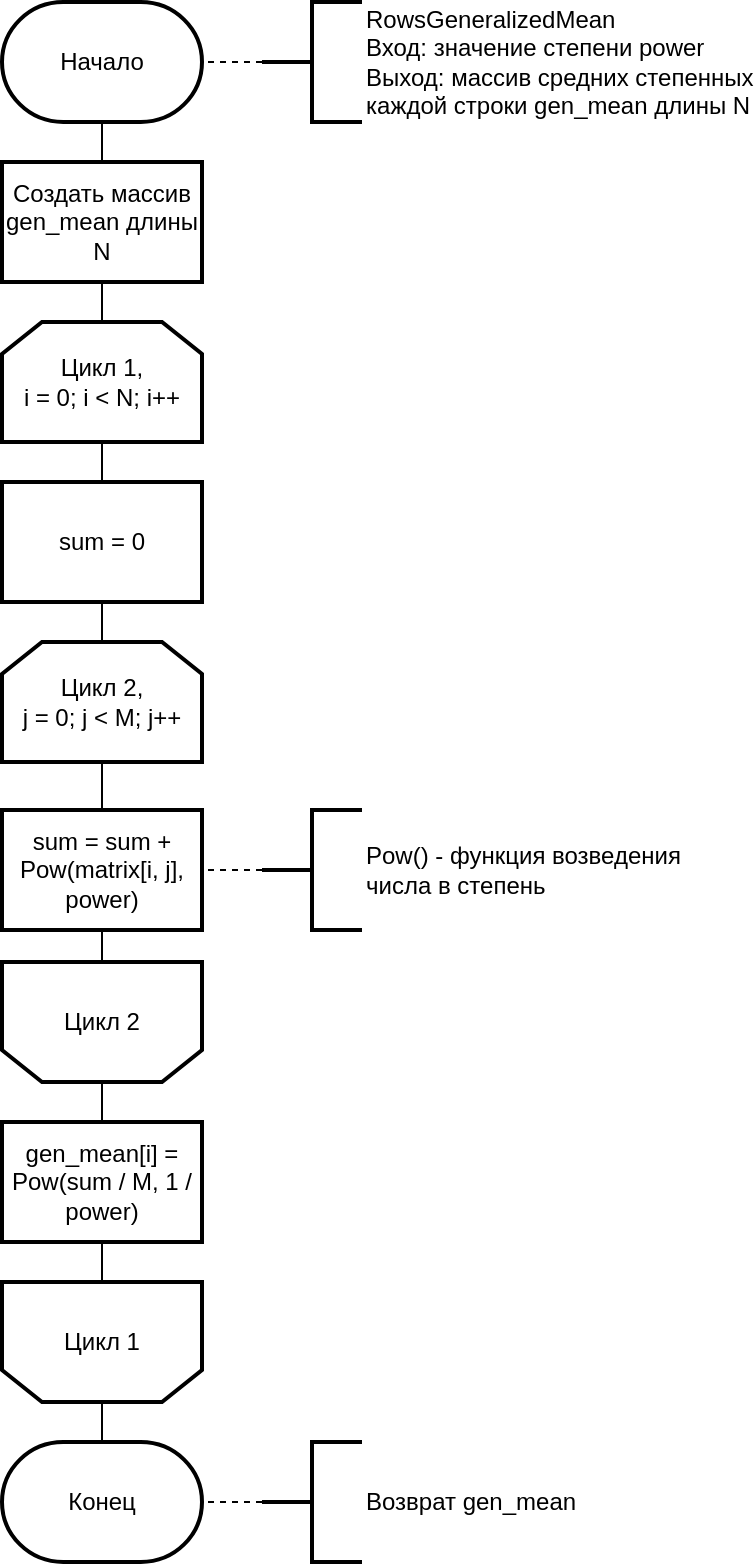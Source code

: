 <mxfile version="15.4.0" type="device" pages="2"><diagram id="skpnfAq21YsmbowS5wPJ" name="Standart"><mxGraphModel dx="1024" dy="592" grid="1" gridSize="10" guides="1" tooltips="1" connect="1" arrows="1" fold="1" page="1" pageScale="1" pageWidth="1169" pageHeight="827" math="0" shadow="0"><root><mxCell id="l60IrE2TjQOW7Mh9ruJJ-0"/><mxCell id="l60IrE2TjQOW7Mh9ruJJ-1" parent="l60IrE2TjQOW7Mh9ruJJ-0"/><mxCell id="nUrL85nfX4Gn_EHH0Yvd-1" style="edgeStyle=orthogonalEdgeStyle;rounded=0;orthogonalLoop=1;jettySize=auto;html=1;exitX=0.5;exitY=1;exitDx=0;exitDy=0;exitPerimeter=0;entryX=0.5;entryY=0;entryDx=0;entryDy=0;endArrow=none;endFill=0;" parent="l60IrE2TjQOW7Mh9ruJJ-1" source="wOQs_mWO11L1iN23nExG-0" target="nUrL85nfX4Gn_EHH0Yvd-0" edge="1"><mxGeometry relative="1" as="geometry"/></mxCell><mxCell id="wOQs_mWO11L1iN23nExG-0" value="Начало" style="strokeWidth=2;html=1;shape=mxgraph.flowchart.terminator;whiteSpace=wrap;" parent="l60IrE2TjQOW7Mh9ruJJ-1" vertex="1"><mxGeometry x="480" y="20" width="100" height="60" as="geometry"/></mxCell><mxCell id="wOQs_mWO11L1iN23nExG-5" style="edgeStyle=orthogonalEdgeStyle;rounded=0;orthogonalLoop=1;jettySize=auto;html=1;exitX=0.5;exitY=1;exitDx=0;exitDy=0;exitPerimeter=0;entryX=0.5;entryY=0;entryDx=0;entryDy=0;endArrow=none;endFill=0;" parent="l60IrE2TjQOW7Mh9ruJJ-1" target="wOQs_mWO11L1iN23nExG-4" edge="1"><mxGeometry relative="1" as="geometry"><mxPoint x="530" y="240" as="sourcePoint"/></mxGeometry></mxCell><mxCell id="wOQs_mWO11L1iN23nExG-8" style="edgeStyle=orthogonalEdgeStyle;rounded=0;orthogonalLoop=1;jettySize=auto;html=1;exitX=0.5;exitY=1;exitDx=0;exitDy=0;exitPerimeter=0;entryX=0.5;entryY=0;entryDx=0;entryDy=0;endArrow=none;endFill=0;" parent="l60IrE2TjQOW7Mh9ruJJ-1" target="wOQs_mWO11L1iN23nExG-7" edge="1"><mxGeometry relative="1" as="geometry"><mxPoint x="530" y="400" as="sourcePoint"/></mxGeometry></mxCell><mxCell id="wOQs_mWO11L1iN23nExG-6" style="edgeStyle=orthogonalEdgeStyle;rounded=0;orthogonalLoop=1;jettySize=auto;html=1;exitX=0.5;exitY=1;exitDx=0;exitDy=0;entryX=0.5;entryY=0;entryDx=0;entryDy=0;entryPerimeter=0;endArrow=none;endFill=0;" parent="l60IrE2TjQOW7Mh9ruJJ-1" source="wOQs_mWO11L1iN23nExG-4" edge="1"><mxGeometry relative="1" as="geometry"><mxPoint x="530" y="340" as="targetPoint"/></mxGeometry></mxCell><mxCell id="wOQs_mWO11L1iN23nExG-4" value="sum = 0" style="rounded=0;whiteSpace=wrap;html=1;absoluteArcSize=1;arcSize=14;strokeWidth=2;" parent="l60IrE2TjQOW7Mh9ruJJ-1" vertex="1"><mxGeometry x="480" y="260" width="100" height="60" as="geometry"/></mxCell><mxCell id="wOQs_mWO11L1iN23nExG-10" style="edgeStyle=orthogonalEdgeStyle;rounded=0;orthogonalLoop=1;jettySize=auto;html=1;exitX=0.5;exitY=1;exitDx=0;exitDy=0;entryX=0.5;entryY=1;entryDx=0;entryDy=0;entryPerimeter=0;endArrow=none;endFill=0;" parent="l60IrE2TjQOW7Mh9ruJJ-1" source="wOQs_mWO11L1iN23nExG-7" edge="1"><mxGeometry relative="1" as="geometry"><mxPoint x="530" y="500" as="targetPoint"/></mxGeometry></mxCell><mxCell id="wOQs_mWO11L1iN23nExG-7" value="sum = sum + Pow(matrix[i, j], power)" style="rounded=0;whiteSpace=wrap;html=1;absoluteArcSize=1;arcSize=14;strokeWidth=2;" parent="l60IrE2TjQOW7Mh9ruJJ-1" vertex="1"><mxGeometry x="480" y="424" width="100" height="60" as="geometry"/></mxCell><mxCell id="wOQs_mWO11L1iN23nExG-12" style="edgeStyle=orthogonalEdgeStyle;rounded=0;orthogonalLoop=1;jettySize=auto;html=1;exitX=0.5;exitY=0;exitDx=0;exitDy=0;exitPerimeter=0;entryX=0.5;entryY=0;entryDx=0;entryDy=0;endArrow=none;endFill=0;" parent="l60IrE2TjQOW7Mh9ruJJ-1" target="wOQs_mWO11L1iN23nExG-11" edge="1"><mxGeometry relative="1" as="geometry"><mxPoint x="530" y="560" as="sourcePoint"/></mxGeometry></mxCell><mxCell id="wOQs_mWO11L1iN23nExG-14" style="edgeStyle=orthogonalEdgeStyle;rounded=0;orthogonalLoop=1;jettySize=auto;html=1;exitX=0.5;exitY=1;exitDx=0;exitDy=0;entryX=0.5;entryY=1;entryDx=0;entryDy=0;entryPerimeter=0;endArrow=none;endFill=0;" parent="l60IrE2TjQOW7Mh9ruJJ-1" source="wOQs_mWO11L1iN23nExG-11" edge="1"><mxGeometry relative="1" as="geometry"><mxPoint x="530" y="660" as="targetPoint"/></mxGeometry></mxCell><mxCell id="wOQs_mWO11L1iN23nExG-11" value="gen_mean[i] = Pow(sum / M, 1 / power)" style="rounded=0;whiteSpace=wrap;html=1;absoluteArcSize=1;arcSize=14;strokeWidth=2;" parent="l60IrE2TjQOW7Mh9ruJJ-1" vertex="1"><mxGeometry x="480" y="580" width="100" height="60" as="geometry"/></mxCell><mxCell id="wOQs_mWO11L1iN23nExG-16" style="edgeStyle=orthogonalEdgeStyle;rounded=0;orthogonalLoop=1;jettySize=auto;html=1;exitX=0.5;exitY=0;exitDx=0;exitDy=0;exitPerimeter=0;entryX=0.5;entryY=0;entryDx=0;entryDy=0;entryPerimeter=0;endArrow=none;endFill=0;" parent="l60IrE2TjQOW7Mh9ruJJ-1" target="wOQs_mWO11L1iN23nExG-15" edge="1"><mxGeometry relative="1" as="geometry"><mxPoint x="530" y="720" as="sourcePoint"/></mxGeometry></mxCell><mxCell id="wOQs_mWO11L1iN23nExG-15" value="Конец" style="strokeWidth=2;html=1;shape=mxgraph.flowchart.terminator;whiteSpace=wrap;" parent="l60IrE2TjQOW7Mh9ruJJ-1" vertex="1"><mxGeometry x="480" y="740" width="100" height="60" as="geometry"/></mxCell><mxCell id="wOQs_mWO11L1iN23nExG-18" style="edgeStyle=orthogonalEdgeStyle;rounded=0;orthogonalLoop=1;jettySize=auto;html=1;exitX=0;exitY=0.5;exitDx=0;exitDy=0;exitPerimeter=0;entryX=1;entryY=0.5;entryDx=0;entryDy=0;entryPerimeter=0;endArrow=none;endFill=0;dashed=1;" parent="l60IrE2TjQOW7Mh9ruJJ-1" source="wOQs_mWO11L1iN23nExG-17" target="wOQs_mWO11L1iN23nExG-0" edge="1"><mxGeometry relative="1" as="geometry"/></mxCell><mxCell id="wOQs_mWO11L1iN23nExG-17" value="RowsGeneralizedMean&lt;br&gt;Вход: значение степени power&lt;br&gt;Выход: массив средних степенных &lt;br&gt;каждой строки gen_mean длины N" style="strokeWidth=2;html=1;shape=mxgraph.flowchart.annotation_2;align=left;labelPosition=right;pointerEvents=1;rounded=0;" parent="l60IrE2TjQOW7Mh9ruJJ-1" vertex="1"><mxGeometry x="610" y="20" width="50" height="60" as="geometry"/></mxCell><mxCell id="wOQs_mWO11L1iN23nExG-20" style="edgeStyle=orthogonalEdgeStyle;rounded=0;orthogonalLoop=1;jettySize=auto;html=1;exitX=0;exitY=0.5;exitDx=0;exitDy=0;exitPerimeter=0;entryX=1;entryY=0.5;entryDx=0;entryDy=0;dashed=1;endArrow=none;endFill=0;" parent="l60IrE2TjQOW7Mh9ruJJ-1" source="wOQs_mWO11L1iN23nExG-19" target="wOQs_mWO11L1iN23nExG-7" edge="1"><mxGeometry relative="1" as="geometry"/></mxCell><mxCell id="wOQs_mWO11L1iN23nExG-19" value="Pow() - функция возведения &lt;br&gt;числа в степень" style="strokeWidth=2;html=1;shape=mxgraph.flowchart.annotation_2;align=left;labelPosition=right;pointerEvents=1;rounded=0;" parent="l60IrE2TjQOW7Mh9ruJJ-1" vertex="1"><mxGeometry x="610" y="424" width="50" height="60" as="geometry"/></mxCell><mxCell id="wOQs_mWO11L1iN23nExG-22" style="edgeStyle=orthogonalEdgeStyle;rounded=0;orthogonalLoop=1;jettySize=auto;html=1;exitX=0;exitY=0.5;exitDx=0;exitDy=0;exitPerimeter=0;entryX=1;entryY=0.5;entryDx=0;entryDy=0;entryPerimeter=0;dashed=1;endArrow=none;endFill=0;" parent="l60IrE2TjQOW7Mh9ruJJ-1" source="wOQs_mWO11L1iN23nExG-21" target="wOQs_mWO11L1iN23nExG-15" edge="1"><mxGeometry relative="1" as="geometry"/></mxCell><mxCell id="wOQs_mWO11L1iN23nExG-21" value="Возврат gen_mean" style="strokeWidth=2;html=1;shape=mxgraph.flowchart.annotation_2;align=left;labelPosition=right;pointerEvents=1;rounded=0;" parent="l60IrE2TjQOW7Mh9ruJJ-1" vertex="1"><mxGeometry x="610" y="740" width="50" height="60" as="geometry"/></mxCell><mxCell id="nUrL85nfX4Gn_EHH0Yvd-2" style="edgeStyle=orthogonalEdgeStyle;rounded=0;orthogonalLoop=1;jettySize=auto;html=1;exitX=0.5;exitY=1;exitDx=0;exitDy=0;entryX=0.5;entryY=0;entryDx=0;entryDy=0;entryPerimeter=0;endArrow=none;endFill=0;" parent="l60IrE2TjQOW7Mh9ruJJ-1" source="nUrL85nfX4Gn_EHH0Yvd-0" edge="1"><mxGeometry relative="1" as="geometry"><mxPoint x="530" y="180" as="targetPoint"/></mxGeometry></mxCell><mxCell id="nUrL85nfX4Gn_EHH0Yvd-0" value="Создать массив gen_mean длины N" style="rounded=0;whiteSpace=wrap;html=1;absoluteArcSize=1;arcSize=14;strokeWidth=2;" parent="l60IrE2TjQOW7Mh9ruJJ-1" vertex="1"><mxGeometry x="480" y="100" width="100" height="60" as="geometry"/></mxCell><mxCell id="NjgsALmmcZRoE7KbtQ8M-0" value="&lt;span&gt;Цикл 1,&lt;/span&gt;&lt;br&gt;&lt;span&gt;i = 0; i &amp;lt; N; i++&lt;/span&gt;" style="shape=loopLimit;whiteSpace=wrap;html=1;strokeWidth=2;" vertex="1" parent="l60IrE2TjQOW7Mh9ruJJ-1"><mxGeometry x="480" y="180" width="100" height="60" as="geometry"/></mxCell><mxCell id="NjgsALmmcZRoE7KbtQ8M-1" value="&lt;span&gt;Цикл 2,&lt;/span&gt;&lt;br&gt;&lt;span&gt;j = 0; j &amp;lt; M; j++&lt;/span&gt;" style="shape=loopLimit;whiteSpace=wrap;html=1;strokeWidth=2;" vertex="1" parent="l60IrE2TjQOW7Mh9ruJJ-1"><mxGeometry x="480" y="340" width="100" height="60" as="geometry"/></mxCell><mxCell id="NjgsALmmcZRoE7KbtQ8M-2" value="&lt;span&gt;Цикл 2&lt;/span&gt;" style="shape=loopLimit;whiteSpace=wrap;html=1;strokeWidth=2;flipV=1;" vertex="1" parent="l60IrE2TjQOW7Mh9ruJJ-1"><mxGeometry x="480" y="500" width="100" height="60" as="geometry"/></mxCell><mxCell id="NjgsALmmcZRoE7KbtQ8M-3" value="&lt;span&gt;Цикл 1&lt;/span&gt;" style="shape=loopLimit;whiteSpace=wrap;html=1;strokeWidth=2;flipV=1;" vertex="1" parent="l60IrE2TjQOW7Mh9ruJJ-1"><mxGeometry x="480" y="660" width="100" height="60" as="geometry"/></mxCell></root></mxGraphModel></diagram><diagram id="Rl0RNSKPya53WOGFxEmt" name="Parallel"><mxGraphModel dx="1024" dy="592" grid="1" gridSize="10" guides="1" tooltips="1" connect="1" arrows="1" fold="1" page="1" pageScale="1" pageWidth="1169" pageHeight="827" math="0" shadow="0"><root><mxCell id="0fX3c-QUaj0qbUp6gQ7F-0"/><mxCell id="0fX3c-QUaj0qbUp6gQ7F-1" parent="0fX3c-QUaj0qbUp6gQ7F-0"/><mxCell id="Vi2s8ZUwQ8YwgQx3sRw0-1" style="edgeStyle=orthogonalEdgeStyle;rounded=0;orthogonalLoop=1;jettySize=auto;html=1;exitX=0.5;exitY=1;exitDx=0;exitDy=0;exitPerimeter=0;entryX=0.5;entryY=0;entryDx=0;entryDy=0;endArrow=none;endFill=0;" parent="0fX3c-QUaj0qbUp6gQ7F-1" source="0fX3c-QUaj0qbUp6gQ7F-2" target="Vi2s8ZUwQ8YwgQx3sRw0-0" edge="1"><mxGeometry relative="1" as="geometry"/></mxCell><mxCell id="0fX3c-QUaj0qbUp6gQ7F-2" value="Начало" style="strokeWidth=2;html=1;shape=mxgraph.flowchart.terminator;whiteSpace=wrap;rounded=0;" parent="0fX3c-QUaj0qbUp6gQ7F-1" vertex="1"><mxGeometry x="510" y="30" width="110" height="70" as="geometry"/></mxCell><mxCell id="tYD7CLkVBiM9NDGcFz2J-3" style="edgeStyle=orthogonalEdgeStyle;rounded=0;orthogonalLoop=1;jettySize=auto;html=1;exitX=0.5;exitY=1;exitDx=0;exitDy=0;entryX=0.5;entryY=0;entryDx=0;entryDy=0;endArrow=none;endFill=0;" parent="0fX3c-QUaj0qbUp6gQ7F-1" source="Vi2s8ZUwQ8YwgQx3sRw0-0" target="tYD7CLkVBiM9NDGcFz2J-2" edge="1"><mxGeometry relative="1" as="geometry"/></mxCell><mxCell id="Vi2s8ZUwQ8YwgQx3sRw0-0" value="Создать массивы gen_mean длины N, threads длины num_threads" style="rounded=0;whiteSpace=wrap;html=1;absoluteArcSize=1;arcSize=14;strokeWidth=2;" parent="0fX3c-QUaj0qbUp6gQ7F-1" vertex="1"><mxGeometry x="510" y="120" width="110" height="70" as="geometry"/></mxCell><mxCell id="tYD7CLkVBiM9NDGcFz2J-1" style="edgeStyle=orthogonalEdgeStyle;rounded=0;orthogonalLoop=1;jettySize=auto;html=1;exitX=0;exitY=0.5;exitDx=0;exitDy=0;exitPerimeter=0;entryX=1;entryY=0.5;entryDx=0;entryDy=0;entryPerimeter=0;endArrow=none;endFill=0;dashed=1;" parent="0fX3c-QUaj0qbUp6gQ7F-1" source="tYD7CLkVBiM9NDGcFz2J-0" target="0fX3c-QUaj0qbUp6gQ7F-2" edge="1"><mxGeometry relative="1" as="geometry"/></mxCell><mxCell id="tYD7CLkVBiM9NDGcFz2J-0" value="RowsGeneralizedMeanParallel&lt;br&gt;Вход: значение степени power, &lt;br&gt;число потоков num_threads&lt;br&gt;Выход: массив средних степенных &lt;br&gt;каждой строки gen_mean длины N" style="strokeWidth=2;html=1;shape=mxgraph.flowchart.annotation_2;align=left;labelPosition=right;pointerEvents=1;rounded=0;" parent="0fX3c-QUaj0qbUp6gQ7F-1" vertex="1"><mxGeometry x="640" y="30" width="50" height="70" as="geometry"/></mxCell><mxCell id="tYD7CLkVBiM9NDGcFz2J-5" style="edgeStyle=orthogonalEdgeStyle;rounded=0;orthogonalLoop=1;jettySize=auto;html=1;exitX=0.5;exitY=1;exitDx=0;exitDy=0;entryX=0.5;entryY=0;entryDx=0;entryDy=0;entryPerimeter=0;endArrow=none;endFill=0;" parent="0fX3c-QUaj0qbUp6gQ7F-1" source="tYD7CLkVBiM9NDGcFz2J-2" edge="1"><mxGeometry relative="1" as="geometry"><mxPoint x="565" y="300" as="targetPoint"/></mxGeometry></mxCell><mxCell id="tYD7CLkVBiM9NDGcFz2J-2" value="parts = N / num_threads + n % num_threads != 0" style="rounded=0;whiteSpace=wrap;html=1;absoluteArcSize=1;arcSize=14;strokeWidth=2;" parent="0fX3c-QUaj0qbUp6gQ7F-1" vertex="1"><mxGeometry x="510" y="210" width="110" height="70" as="geometry"/></mxCell><mxCell id="tYD7CLkVBiM9NDGcFz2J-7" style="edgeStyle=orthogonalEdgeStyle;rounded=0;orthogonalLoop=1;jettySize=auto;html=1;exitX=0.5;exitY=1;exitDx=0;exitDy=0;exitPerimeter=0;entryX=0.5;entryY=0;entryDx=0;entryDy=0;endArrow=none;endFill=0;" parent="0fX3c-QUaj0qbUp6gQ7F-1" target="tYD7CLkVBiM9NDGcFz2J-6" edge="1"><mxGeometry relative="1" as="geometry"><mxPoint x="565" y="370" as="sourcePoint"/></mxGeometry></mxCell><mxCell id="tYD7CLkVBiM9NDGcFz2J-9" style="edgeStyle=orthogonalEdgeStyle;rounded=0;orthogonalLoop=1;jettySize=auto;html=1;exitX=0.5;exitY=1;exitDx=0;exitDy=0;entryX=0.5;entryY=0;entryDx=0;entryDy=0;endArrow=none;endFill=0;" parent="0fX3c-QUaj0qbUp6gQ7F-1" source="tYD7CLkVBiM9NDGcFz2J-6" target="tYD7CLkVBiM9NDGcFz2J-8" edge="1"><mxGeometry relative="1" as="geometry"/></mxCell><mxCell id="tYD7CLkVBiM9NDGcFz2J-6" value="threads[i] = new Thread(&lt;br&gt;GenMeanThread)" style="rounded=0;whiteSpace=wrap;html=1;absoluteArcSize=1;arcSize=14;strokeWidth=2;" parent="0fX3c-QUaj0qbUp6gQ7F-1" vertex="1"><mxGeometry x="510" y="390" width="110" height="70" as="geometry"/></mxCell><mxCell id="tYD7CLkVBiM9NDGcFz2J-11" style="edgeStyle=orthogonalEdgeStyle;rounded=0;orthogonalLoop=1;jettySize=auto;html=1;exitX=0.5;exitY=1;exitDx=0;exitDy=0;entryX=0.5;entryY=0;entryDx=0;entryDy=0;endArrow=none;endFill=0;" parent="0fX3c-QUaj0qbUp6gQ7F-1" source="tYD7CLkVBiM9NDGcFz2J-8" target="tYD7CLkVBiM9NDGcFz2J-10" edge="1"><mxGeometry relative="1" as="geometry"/></mxCell><mxCell id="tYD7CLkVBiM9NDGcFz2J-8" value="args = new Args(i * parts, (i + 1) * parts &amp;gt; n ? n : (i + 1) * parts, power)" style="rounded=0;whiteSpace=wrap;html=1;absoluteArcSize=1;arcSize=14;strokeWidth=2;" parent="0fX3c-QUaj0qbUp6gQ7F-1" vertex="1"><mxGeometry x="510" y="480" width="110" height="70" as="geometry"/></mxCell><mxCell id="tYD7CLkVBiM9NDGcFz2J-13" style="edgeStyle=orthogonalEdgeStyle;rounded=0;orthogonalLoop=1;jettySize=auto;html=1;exitX=0.5;exitY=1;exitDx=0;exitDy=0;entryX=0.5;entryY=1;entryDx=0;entryDy=0;entryPerimeter=0;endArrow=none;endFill=0;" parent="0fX3c-QUaj0qbUp6gQ7F-1" source="tYD7CLkVBiM9NDGcFz2J-10" edge="1"><mxGeometry relative="1" as="geometry"><mxPoint x="565" y="660" as="targetPoint"/></mxGeometry></mxCell><mxCell id="tYD7CLkVBiM9NDGcFz2J-10" value="threads[i].Start(&lt;br&gt;args)" style="verticalLabelPosition=middle;verticalAlign=middle;html=1;shape=process;whiteSpace=wrap;rounded=0;size=0.091;arcSize=6;strokeWidth=2;labelPosition=center;align=center;" parent="0fX3c-QUaj0qbUp6gQ7F-1" vertex="1"><mxGeometry x="510" y="570" width="110" height="70" as="geometry"/></mxCell><mxCell id="tYD7CLkVBiM9NDGcFz2J-15" style="edgeStyle=orthogonalEdgeStyle;rounded=0;orthogonalLoop=1;jettySize=auto;html=1;exitX=0.5;exitY=0;exitDx=0;exitDy=0;exitPerimeter=0;entryX=0.5;entryY=0;entryDx=0;entryDy=0;entryPerimeter=0;endArrow=none;endFill=0;" parent="0fX3c-QUaj0qbUp6gQ7F-1" edge="1"><mxGeometry relative="1" as="geometry"><mxPoint x="565" y="730" as="sourcePoint"/><mxPoint x="565" y="750" as="targetPoint"/></mxGeometry></mxCell><mxCell id="tYD7CLkVBiM9NDGcFz2J-17" style="edgeStyle=orthogonalEdgeStyle;rounded=0;orthogonalLoop=1;jettySize=auto;html=1;exitX=0.5;exitY=1;exitDx=0;exitDy=0;exitPerimeter=0;entryX=0.5;entryY=0;entryDx=0;entryDy=0;endArrow=none;endFill=0;" parent="0fX3c-QUaj0qbUp6gQ7F-1" target="tYD7CLkVBiM9NDGcFz2J-16" edge="1"><mxGeometry relative="1" as="geometry"><mxPoint x="565" y="820" as="sourcePoint"/></mxGeometry></mxCell><mxCell id="tYD7CLkVBiM9NDGcFz2J-20" style="edgeStyle=orthogonalEdgeStyle;rounded=0;orthogonalLoop=1;jettySize=auto;html=1;exitX=0.5;exitY=1;exitDx=0;exitDy=0;entryX=0.5;entryY=1;entryDx=0;entryDy=0;entryPerimeter=0;endArrow=none;endFill=0;" parent="0fX3c-QUaj0qbUp6gQ7F-1" source="tYD7CLkVBiM9NDGcFz2J-16" edge="1"><mxGeometry relative="1" as="geometry"><mxPoint x="565" y="940" as="targetPoint"/></mxGeometry></mxCell><mxCell id="tYD7CLkVBiM9NDGcFz2J-16" value="threads[i].Join()" style="verticalLabelPosition=middle;verticalAlign=middle;html=1;shape=process;whiteSpace=wrap;rounded=0;size=0.091;arcSize=6;strokeWidth=2;labelPosition=center;align=center;" parent="0fX3c-QUaj0qbUp6gQ7F-1" vertex="1"><mxGeometry x="510" y="850" width="110" height="70" as="geometry"/></mxCell><mxCell id="tYD7CLkVBiM9NDGcFz2J-22" style="edgeStyle=orthogonalEdgeStyle;rounded=0;orthogonalLoop=1;jettySize=auto;html=1;exitX=0.5;exitY=0;exitDx=0;exitDy=0;exitPerimeter=0;entryX=0.5;entryY=0;entryDx=0;entryDy=0;entryPerimeter=0;endArrow=none;endFill=0;" parent="0fX3c-QUaj0qbUp6gQ7F-1" target="tYD7CLkVBiM9NDGcFz2J-21" edge="1"><mxGeometry relative="1" as="geometry"><mxPoint x="565" y="1010" as="sourcePoint"/></mxGeometry></mxCell><mxCell id="tYD7CLkVBiM9NDGcFz2J-21" value="Конец" style="strokeWidth=2;html=1;shape=mxgraph.flowchart.terminator;whiteSpace=wrap;rounded=0;" parent="0fX3c-QUaj0qbUp6gQ7F-1" vertex="1"><mxGeometry x="510" y="1030" width="110" height="70" as="geometry"/></mxCell><mxCell id="OA_57vQWNo44b8C6s3NM-2" style="edgeStyle=orthogonalEdgeStyle;rounded=0;orthogonalLoop=1;jettySize=auto;html=1;exitX=0.5;exitY=1;exitDx=0;exitDy=0;exitPerimeter=0;entryX=0.5;entryY=0;entryDx=0;entryDy=0;entryPerimeter=0;endArrow=none;endFill=0;" parent="0fX3c-QUaj0qbUp6gQ7F-1" source="tYD7CLkVBiM9NDGcFz2J-23" edge="1"><mxGeometry relative="1" as="geometry"><mxPoint x="855" y="260" as="targetPoint"/></mxGeometry></mxCell><mxCell id="tYD7CLkVBiM9NDGcFz2J-23" value="Начало GenMeanThread" style="strokeWidth=2;html=1;shape=mxgraph.flowchart.terminator;whiteSpace=wrap;rounded=0;" parent="0fX3c-QUaj0qbUp6gQ7F-1" vertex="1"><mxGeometry x="800" y="170" width="110" height="70" as="geometry"/></mxCell><mxCell id="SjfyjheppQyK4REoAMqQ-9" style="edgeStyle=orthogonalEdgeStyle;rounded=0;orthogonalLoop=1;jettySize=auto;html=1;exitX=0.5;exitY=1;exitDx=0;exitDy=0;exitPerimeter=0;entryX=0.5;entryY=0;entryDx=0;entryDy=0;endArrow=none;endFill=0;" parent="0fX3c-QUaj0qbUp6gQ7F-1" target="SjfyjheppQyK4REoAMqQ-3" edge="1"><mxGeometry relative="1" as="geometry"><mxPoint x="855" y="330" as="sourcePoint"/></mxGeometry></mxCell><mxCell id="SjfyjheppQyK4REoAMqQ-0" style="edgeStyle=orthogonalEdgeStyle;rounded=0;orthogonalLoop=1;jettySize=auto;html=1;exitX=0.5;exitY=1;exitDx=0;exitDy=0;exitPerimeter=0;entryX=0.5;entryY=0;entryDx=0;entryDy=0;endArrow=none;endFill=0;" parent="0fX3c-QUaj0qbUp6gQ7F-1" target="SjfyjheppQyK4REoAMqQ-5" edge="1"><mxGeometry relative="1" as="geometry"><mxPoint x="855" y="500" as="sourcePoint"/></mxGeometry></mxCell><mxCell id="SjfyjheppQyK4REoAMqQ-2" style="edgeStyle=orthogonalEdgeStyle;rounded=0;orthogonalLoop=1;jettySize=auto;html=1;exitX=0.5;exitY=1;exitDx=0;exitDy=0;entryX=0.5;entryY=0;entryDx=0;entryDy=0;entryPerimeter=0;endArrow=none;endFill=0;" parent="0fX3c-QUaj0qbUp6gQ7F-1" source="SjfyjheppQyK4REoAMqQ-3" edge="1"><mxGeometry relative="1" as="geometry"><mxPoint x="855" y="430" as="targetPoint"/></mxGeometry></mxCell><mxCell id="SjfyjheppQyK4REoAMqQ-3" value="sum = 0" style="rounded=0;whiteSpace=wrap;html=1;absoluteArcSize=1;arcSize=14;strokeWidth=2;" parent="0fX3c-QUaj0qbUp6gQ7F-1" vertex="1"><mxGeometry x="800" y="350" width="110" height="70" as="geometry"/></mxCell><mxCell id="SjfyjheppQyK4REoAMqQ-4" style="edgeStyle=orthogonalEdgeStyle;rounded=0;orthogonalLoop=1;jettySize=auto;html=1;exitX=0.5;exitY=1;exitDx=0;exitDy=0;entryX=0.5;entryY=1;entryDx=0;entryDy=0;entryPerimeter=0;endArrow=none;endFill=0;" parent="0fX3c-QUaj0qbUp6gQ7F-1" source="SjfyjheppQyK4REoAMqQ-5" edge="1"><mxGeometry relative="1" as="geometry"><mxPoint x="855" y="600" as="targetPoint"/></mxGeometry></mxCell><mxCell id="SjfyjheppQyK4REoAMqQ-5" value="sum = sum + Pow(matrix[i, j], power)" style="rounded=0;whiteSpace=wrap;html=1;absoluteArcSize=1;arcSize=14;strokeWidth=2;" parent="0fX3c-QUaj0qbUp6gQ7F-1" vertex="1"><mxGeometry x="800" y="514" width="110" height="70" as="geometry"/></mxCell><mxCell id="SjfyjheppQyK4REoAMqQ-6" style="edgeStyle=orthogonalEdgeStyle;rounded=0;orthogonalLoop=1;jettySize=auto;html=1;exitX=0.5;exitY=0;exitDx=0;exitDy=0;exitPerimeter=0;entryX=0.5;entryY=0;entryDx=0;entryDy=0;endArrow=none;endFill=0;" parent="0fX3c-QUaj0qbUp6gQ7F-1" target="SjfyjheppQyK4REoAMqQ-8" edge="1"><mxGeometry relative="1" as="geometry"><mxPoint x="855" y="670" as="sourcePoint"/></mxGeometry></mxCell><mxCell id="b90MrHmYr9HOlOJ3VQrw-3" style="edgeStyle=orthogonalEdgeStyle;rounded=0;orthogonalLoop=1;jettySize=auto;html=1;exitX=0.5;exitY=1;exitDx=0;exitDy=0;entryX=0.5;entryY=1;entryDx=0;entryDy=0;entryPerimeter=0;endArrow=none;endFill=0;" parent="0fX3c-QUaj0qbUp6gQ7F-1" source="SjfyjheppQyK4REoAMqQ-8" edge="1"><mxGeometry relative="1" as="geometry"><mxPoint x="855" y="770" as="targetPoint"/></mxGeometry></mxCell><mxCell id="SjfyjheppQyK4REoAMqQ-8" value="gen_mean[i] = Pow(sum / M, 1 / power)" style="rounded=0;whiteSpace=wrap;html=1;absoluteArcSize=1;arcSize=14;strokeWidth=2;" parent="0fX3c-QUaj0qbUp6gQ7F-1" vertex="1"><mxGeometry x="800" y="680" width="110" height="70" as="geometry"/></mxCell><mxCell id="SjfyjheppQyK4REoAMqQ-10" value="Конец GenMeanThread" style="strokeWidth=2;html=1;shape=mxgraph.flowchart.terminator;whiteSpace=wrap;rounded=0;" parent="0fX3c-QUaj0qbUp6gQ7F-1" vertex="1"><mxGeometry x="800" y="860" width="110" height="70" as="geometry"/></mxCell><mxCell id="SjfyjheppQyK4REoAMqQ-13" style="edgeStyle=orthogonalEdgeStyle;rounded=0;orthogonalLoop=1;jettySize=auto;html=1;exitX=0;exitY=0.5;exitDx=0;exitDy=0;exitPerimeter=0;entryX=1;entryY=0.5;entryDx=0;entryDy=0;entryPerimeter=0;endArrow=none;endFill=0;dashed=1;" parent="0fX3c-QUaj0qbUp6gQ7F-1" source="SjfyjheppQyK4REoAMqQ-12" target="tYD7CLkVBiM9NDGcFz2J-23" edge="1"><mxGeometry relative="1" as="geometry"/></mxCell><mxCell id="SjfyjheppQyK4REoAMqQ-12" value="GenMeanThread&lt;br&gt;Вход: интерал обрабатываемых &lt;br&gt;строк матрицы start и end, &lt;br&gt;значение степени power," style="strokeWidth=2;html=1;shape=mxgraph.flowchart.annotation_2;align=left;labelPosition=right;pointerEvents=1;rounded=0;" parent="0fX3c-QUaj0qbUp6gQ7F-1" vertex="1"><mxGeometry x="940" y="170" width="50" height="70" as="geometry"/></mxCell><mxCell id="b90MrHmYr9HOlOJ3VQrw-1" style="edgeStyle=orthogonalEdgeStyle;rounded=0;orthogonalLoop=1;jettySize=auto;html=1;exitX=0;exitY=0.5;exitDx=0;exitDy=0;exitPerimeter=0;entryX=1;entryY=0.5;entryDx=0;entryDy=0;entryPerimeter=0;dashed=1;endArrow=none;endFill=0;" parent="0fX3c-QUaj0qbUp6gQ7F-1" source="b90MrHmYr9HOlOJ3VQrw-0" target="tYD7CLkVBiM9NDGcFz2J-21" edge="1"><mxGeometry relative="1" as="geometry"/></mxCell><mxCell id="b90MrHmYr9HOlOJ3VQrw-0" value="Возврат gen_mean" style="strokeWidth=2;html=1;shape=mxgraph.flowchart.annotation_2;align=left;labelPosition=right;pointerEvents=1;rounded=0;" parent="0fX3c-QUaj0qbUp6gQ7F-1" vertex="1"><mxGeometry x="650" y="1030" width="50" height="70" as="geometry"/></mxCell><mxCell id="b90MrHmYr9HOlOJ3VQrw-4" style="edgeStyle=orthogonalEdgeStyle;rounded=0;orthogonalLoop=1;jettySize=auto;html=1;exitX=0.5;exitY=0;exitDx=0;exitDy=0;exitPerimeter=0;entryX=0.5;entryY=0;entryDx=0;entryDy=0;entryPerimeter=0;endArrow=none;endFill=0;" parent="0fX3c-QUaj0qbUp6gQ7F-1" target="SjfyjheppQyK4REoAMqQ-10" edge="1"><mxGeometry relative="1" as="geometry"><mxPoint x="855" y="840" as="sourcePoint"/></mxGeometry></mxCell><mxCell id="_aVsr4Ar_YYGeYuQmHjR-0" value="&lt;span&gt;Цикл 1&lt;/span&gt;&lt;br&gt;&lt;span&gt;i = 0; i &amp;lt; num_threads; i++&lt;/span&gt;" style="shape=loopLimit;whiteSpace=wrap;html=1;strokeWidth=2;" vertex="1" parent="0fX3c-QUaj0qbUp6gQ7F-1"><mxGeometry x="510" y="300" width="110" height="70" as="geometry"/></mxCell><mxCell id="_aVsr4Ar_YYGeYuQmHjR-1" value="&lt;span&gt;Цикл 1&lt;/span&gt;" style="shape=loopLimit;whiteSpace=wrap;html=1;strokeWidth=2;flipV=1;" vertex="1" parent="0fX3c-QUaj0qbUp6gQ7F-1"><mxGeometry x="510" y="660" width="110" height="70" as="geometry"/></mxCell><mxCell id="_aVsr4Ar_YYGeYuQmHjR-2" value="&lt;span&gt;Цикл 2&lt;/span&gt;&lt;br&gt;&lt;span&gt;i = 0; i &amp;lt; num_threads; i++&lt;/span&gt;" style="shape=loopLimit;whiteSpace=wrap;html=1;strokeWidth=2;" vertex="1" parent="0fX3c-QUaj0qbUp6gQ7F-1"><mxGeometry x="510" y="750" width="110" height="70" as="geometry"/></mxCell><mxCell id="_aVsr4Ar_YYGeYuQmHjR-3" value="&lt;span&gt;Цикл 2&lt;/span&gt;" style="shape=loopLimit;whiteSpace=wrap;html=1;strokeWidth=2;flipV=1;" vertex="1" parent="0fX3c-QUaj0qbUp6gQ7F-1"><mxGeometry x="510" y="940" width="110" height="70" as="geometry"/></mxCell><mxCell id="_aVsr4Ar_YYGeYuQmHjR-4" value="&lt;span&gt;Цикл 3&lt;/span&gt;" style="shape=loopLimit;whiteSpace=wrap;html=1;strokeWidth=2;flipV=1;" vertex="1" parent="0fX3c-QUaj0qbUp6gQ7F-1"><mxGeometry x="800" y="770" width="110" height="70" as="geometry"/></mxCell><mxCell id="_aVsr4Ar_YYGeYuQmHjR-5" value="&lt;span&gt;Цикл 3&lt;/span&gt;&lt;br&gt;&lt;span&gt;i = start; i &amp;lt; end; i++&lt;/span&gt;" style="shape=loopLimit;whiteSpace=wrap;html=1;strokeWidth=2;" vertex="1" parent="0fX3c-QUaj0qbUp6gQ7F-1"><mxGeometry x="800" y="260" width="110" height="70" as="geometry"/></mxCell><mxCell id="_aVsr4Ar_YYGeYuQmHjR-6" value="&lt;span&gt;Цикл 4,&lt;/span&gt;&lt;br&gt;&lt;span&gt;j = 0; j &amp;lt; M; j++&lt;/span&gt;" style="shape=loopLimit;whiteSpace=wrap;html=1;strokeWidth=2;" vertex="1" parent="0fX3c-QUaj0qbUp6gQ7F-1"><mxGeometry x="800" y="430" width="110" height="70" as="geometry"/></mxCell><mxCell id="_aVsr4Ar_YYGeYuQmHjR-7" value="&lt;span&gt;Цикл 4&lt;/span&gt;" style="shape=loopLimit;whiteSpace=wrap;html=1;strokeWidth=2;flipV=1;" vertex="1" parent="0fX3c-QUaj0qbUp6gQ7F-1"><mxGeometry x="800" y="600" width="110" height="70" as="geometry"/></mxCell></root></mxGraphModel></diagram></mxfile>